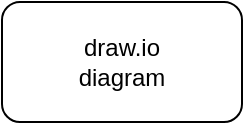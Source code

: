 <mxfile version="16.4.11" type="device"><diagram id="g61vfGNOrDXtPOxSaB7w" name="Page-1"><mxGraphModel dx="1102" dy="1025" grid="1" gridSize="10" guides="1" tooltips="1" connect="1" arrows="1" fold="1" page="1" pageScale="1" pageWidth="160" pageHeight="80" math="0" shadow="0"><root><mxCell id="0"/><mxCell id="1" parent="0"/><mxCell id="PcKIFYN4AI-RVVAyxndR-1" value="draw.io&lt;br&gt;diagram" style="rounded=1;whiteSpace=wrap;html=1;" vertex="1" parent="1"><mxGeometry x="40" y="40" width="120" height="60" as="geometry"/></mxCell></root></mxGraphModel></diagram></mxfile>